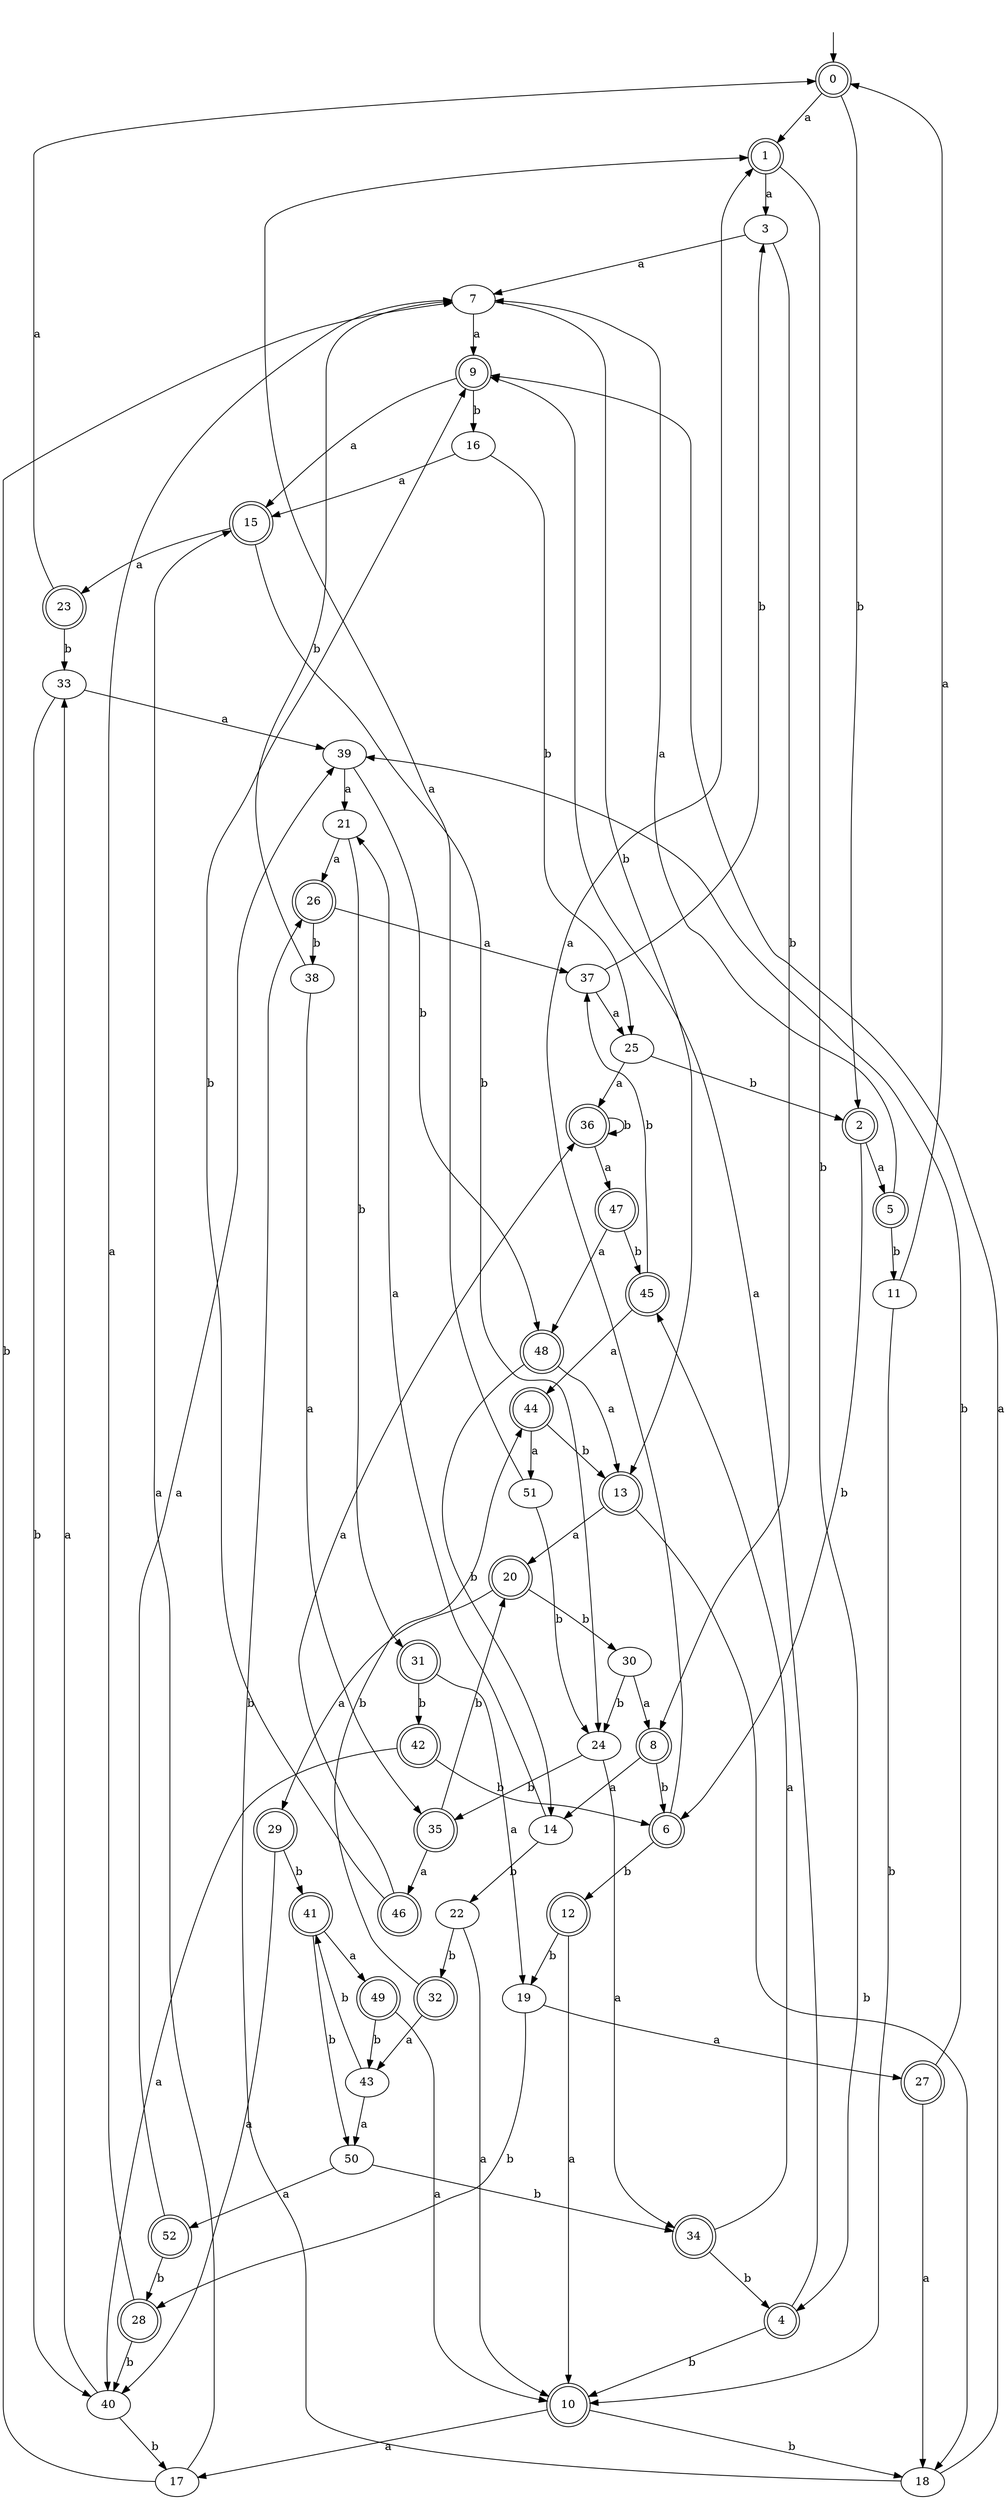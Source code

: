 digraph RandomDFA {
  __start0 [label="", shape=none];
  __start0 -> 0 [label=""];
  0 [shape=circle] [shape=doublecircle]
  0 -> 1 [label="a"]
  0 -> 2 [label="b"]
  1 [shape=doublecircle]
  1 -> 3 [label="a"]
  1 -> 4 [label="b"]
  2 [shape=doublecircle]
  2 -> 5 [label="a"]
  2 -> 6 [label="b"]
  3
  3 -> 7 [label="a"]
  3 -> 8 [label="b"]
  4 [shape=doublecircle]
  4 -> 9 [label="a"]
  4 -> 10 [label="b"]
  5 [shape=doublecircle]
  5 -> 7 [label="a"]
  5 -> 11 [label="b"]
  6 [shape=doublecircle]
  6 -> 1 [label="a"]
  6 -> 12 [label="b"]
  7
  7 -> 9 [label="a"]
  7 -> 13 [label="b"]
  8 [shape=doublecircle]
  8 -> 14 [label="a"]
  8 -> 6 [label="b"]
  9 [shape=doublecircle]
  9 -> 15 [label="a"]
  9 -> 16 [label="b"]
  10 [shape=doublecircle]
  10 -> 17 [label="a"]
  10 -> 18 [label="b"]
  11
  11 -> 0 [label="a"]
  11 -> 10 [label="b"]
  12 [shape=doublecircle]
  12 -> 10 [label="a"]
  12 -> 19 [label="b"]
  13 [shape=doublecircle]
  13 -> 20 [label="a"]
  13 -> 18 [label="b"]
  14
  14 -> 21 [label="a"]
  14 -> 22 [label="b"]
  15 [shape=doublecircle]
  15 -> 23 [label="a"]
  15 -> 24 [label="b"]
  16
  16 -> 15 [label="a"]
  16 -> 25 [label="b"]
  17
  17 -> 15 [label="a"]
  17 -> 7 [label="b"]
  18
  18 -> 9 [label="a"]
  18 -> 26 [label="b"]
  19
  19 -> 27 [label="a"]
  19 -> 28 [label="b"]
  20 [shape=doublecircle]
  20 -> 29 [label="a"]
  20 -> 30 [label="b"]
  21
  21 -> 26 [label="a"]
  21 -> 31 [label="b"]
  22
  22 -> 10 [label="a"]
  22 -> 32 [label="b"]
  23 [shape=doublecircle]
  23 -> 0 [label="a"]
  23 -> 33 [label="b"]
  24
  24 -> 34 [label="a"]
  24 -> 35 [label="b"]
  25
  25 -> 36 [label="a"]
  25 -> 2 [label="b"]
  26 [shape=doublecircle]
  26 -> 37 [label="a"]
  26 -> 38 [label="b"]
  27 [shape=doublecircle]
  27 -> 18 [label="a"]
  27 -> 39 [label="b"]
  28 [shape=doublecircle]
  28 -> 7 [label="a"]
  28 -> 40 [label="b"]
  29 [shape=doublecircle]
  29 -> 40 [label="a"]
  29 -> 41 [label="b"]
  30
  30 -> 8 [label="a"]
  30 -> 24 [label="b"]
  31 [shape=doublecircle]
  31 -> 19 [label="a"]
  31 -> 42 [label="b"]
  32 [shape=doublecircle]
  32 -> 43 [label="a"]
  32 -> 44 [label="b"]
  33
  33 -> 39 [label="a"]
  33 -> 40 [label="b"]
  34 [shape=doublecircle]
  34 -> 45 [label="a"]
  34 -> 4 [label="b"]
  35 [shape=doublecircle]
  35 -> 46 [label="a"]
  35 -> 20 [label="b"]
  36 [shape=doublecircle]
  36 -> 47 [label="a"]
  36 -> 36 [label="b"]
  37
  37 -> 25 [label="a"]
  37 -> 3 [label="b"]
  38
  38 -> 35 [label="a"]
  38 -> 7 [label="b"]
  39
  39 -> 21 [label="a"]
  39 -> 48 [label="b"]
  40
  40 -> 33 [label="a"]
  40 -> 17 [label="b"]
  41 [shape=doublecircle]
  41 -> 49 [label="a"]
  41 -> 50 [label="b"]
  42 [shape=doublecircle]
  42 -> 40 [label="a"]
  42 -> 6 [label="b"]
  43
  43 -> 50 [label="a"]
  43 -> 41 [label="b"]
  44 [shape=doublecircle]
  44 -> 51 [label="a"]
  44 -> 13 [label="b"]
  45 [shape=doublecircle]
  45 -> 44 [label="a"]
  45 -> 37 [label="b"]
  46 [shape=doublecircle]
  46 -> 36 [label="a"]
  46 -> 9 [label="b"]
  47 [shape=doublecircle]
  47 -> 48 [label="a"]
  47 -> 45 [label="b"]
  48 [shape=doublecircle]
  48 -> 13 [label="a"]
  48 -> 14 [label="b"]
  49 [shape=doublecircle]
  49 -> 10 [label="a"]
  49 -> 43 [label="b"]
  50
  50 -> 52 [label="a"]
  50 -> 34 [label="b"]
  51
  51 -> 1 [label="a"]
  51 -> 24 [label="b"]
  52 [shape=doublecircle]
  52 -> 39 [label="a"]
  52 -> 28 [label="b"]
}

